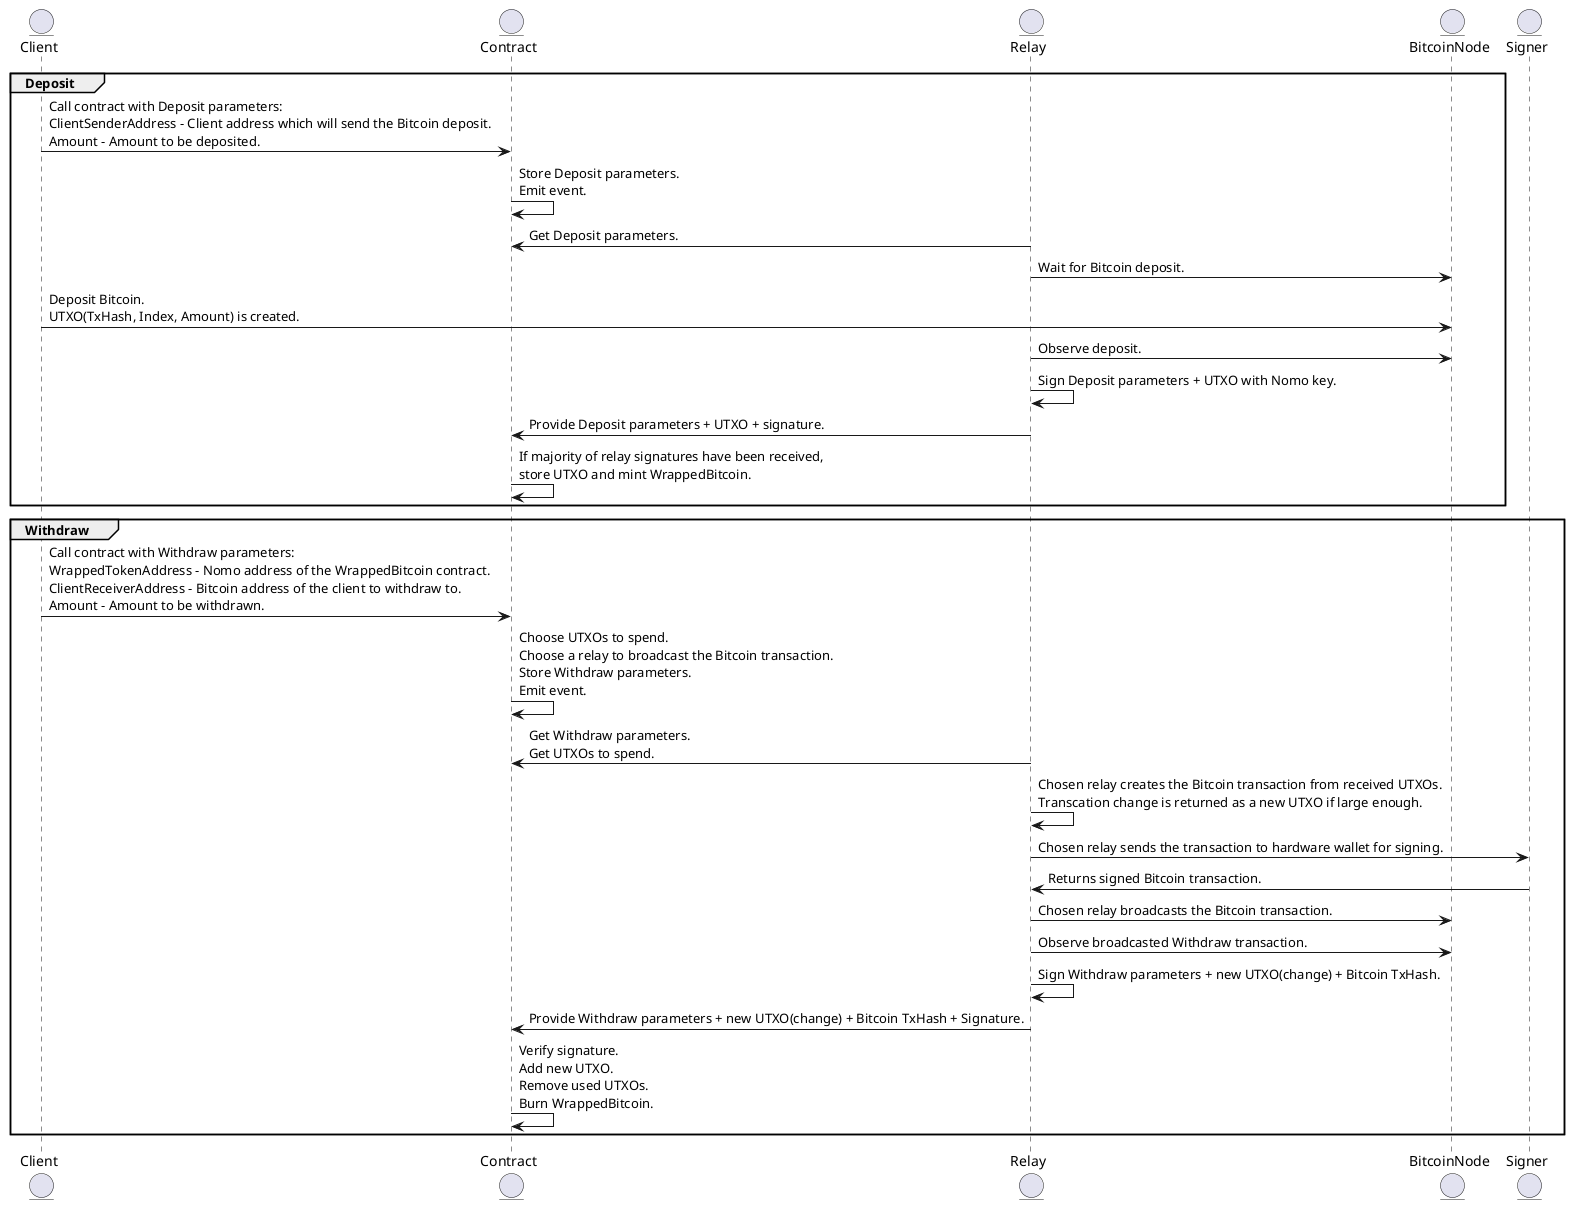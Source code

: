 @startuml overview
skinparam defaultTextAlignment left
hide empty description

entity Client
entity Contract
entity Relay
entity BitcoinNode
entity Signer

group Deposit

Client -> Contract: \
Call contract with Deposit parameters: \n\
ClientSenderAddress - Client address which will send the Bitcoin deposit. \n\
Amount - Amount to be deposited.

Contract -> Contract:\
Store Deposit parameters. \n\
Emit event.

Relay -> Contract:\
Get Deposit parameters.

Relay -> BitcoinNode:\
Wait for Bitcoin deposit.

Client -> BitcoinNode:\
Deposit Bitcoin. \n\
UTXO(TxHash, Index, Amount) is created.

Relay -> BitcoinNode:\
Observe deposit.

Relay -> Relay:\
Sign Deposit parameters + UTXO with Nomo key.

Relay -> Contract:\
Provide Deposit parameters + UTXO + signature.

Contract -> Contract:\
If majority of relay signatures have been received, \n\
store UTXO and mint WrappedBitcoin.

end

group Withdraw

Client -> Contract:\
Call contract with Withdraw parameters: \n\
WrappedTokenAddress - Nomo address of the WrappedBitcoin contract. \n\
ClientReceiverAddress - Bitcoin address of the client to withdraw to. \n\
Amount - Amount to be withdrawn.

Contract -> Contract:\
Choose UTXOs to spend. \n\
Choose a relay to broadcast the Bitcoin transaction. \n\
Store Withdraw parameters. \n\
Emit event.

Relay -> Contract:\
Get Withdraw parameters. \n\
Get UTXOs to spend.

Relay -> Relay:\
Chosen relay creates the Bitcoin transaction from received UTXOs. \n\
Transcation change is returned as a new UTXO if large enough.

Relay -> Signer:\
Chosen relay sends the transaction to hardware wallet for signing.

Signer -> Relay:\
Returns signed Bitcoin transaction.

Relay -> BitcoinNode:\
Chosen relay broadcasts the Bitcoin transaction.

Relay -> BitcoinNode:\
Observe broadcasted Withdraw transaction.

Relay -> Relay:\
Sign Withdraw parameters + new UTXO(change) + Bitcoin TxHash.

Relay -> Contract:\
Provide Withdraw parameters + new UTXO(change) + Bitcoin TxHash + Signature.

Contract -> Contract:\
Verify signature. \n\
Add new UTXO. \n\
Remove used UTXOs. \n\
Burn WrappedBitcoin. 

end

@enduml